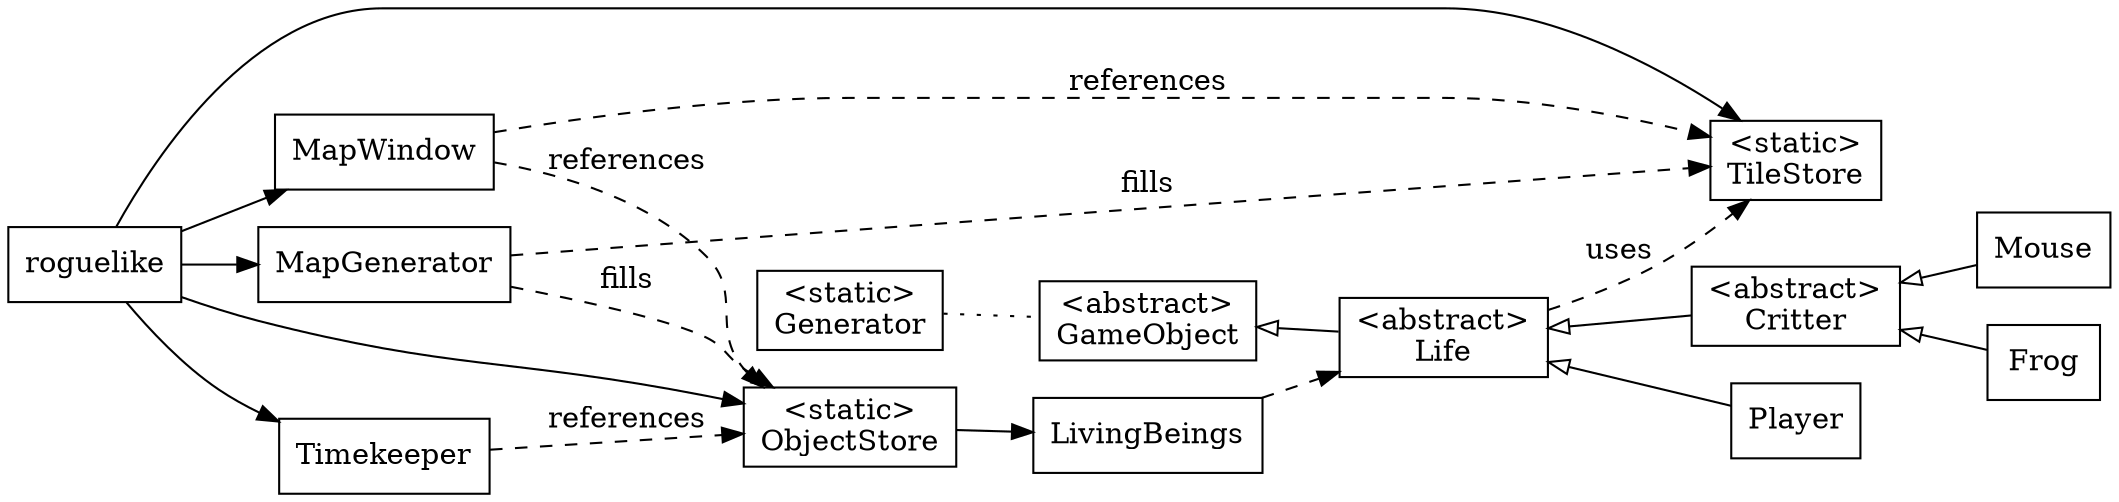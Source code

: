 digraph dependencies {
  graph [
    rankdir=LR
    labelloc=t
  ]
  node [
    shape=rect
  ]

  roguelike; "<static>\nObjectStore"; "<static>\nTileStore"; MapGenerator; MapWindow; Timekeeper
  LivingBeings
  "<static>\nGenerator"

  subgraph baseobjects {
    roguelike -> Timekeeper
    roguelike -> MapWindow
    roguelike -> MapGenerator
    roguelike -> "<static>\nTileStore"
    roguelike -> "<static>\nObjectStore"
  }

  subgraph generators {
    MapGenerator -> "<static>\nTileStore" [style=dashed, label=fills]
    MapGenerator -> "<static>\nObjectStore" [style=dashed, label=fills]
    "<static>\nObjectStore" -> LivingBeings
  }

  subgraph gameObjects {
    edge [arrowtail=empty; dir=back]
    "<abstract>\nLife" -> "<abstract>\nCritter"
    "<abstract>\nLife" -> Player
    "<abstract>\nCritter" -> Mouse
    "<abstract>\nCritter" -> Frog
    "<abstract>\nGameObject" -> "<abstract>\nLife"
  }

  subgraph objectStoreUsers {
    edge [style=dashed]
    Timekeeper -> "<static>\nObjectStore" [label=references]
    LivingBeings -> "<abstract>\nLife"
  }

  subgraph tileStoreUsers {
    edge [style=dashed]
    MapWindow -> "<static>\nTileStore" [label=references]
    MapWindow -> "<static>\nObjectStore" [label=references]
    "<abstract>\nLife" -> "<static>\nTileStore" [label=uses]
  }

  subgraph utilities {
    edge [style=dotted, arrowhead=none]
    "<static>\nGenerator" -> "<abstract>\nGameObject"
  }
}
